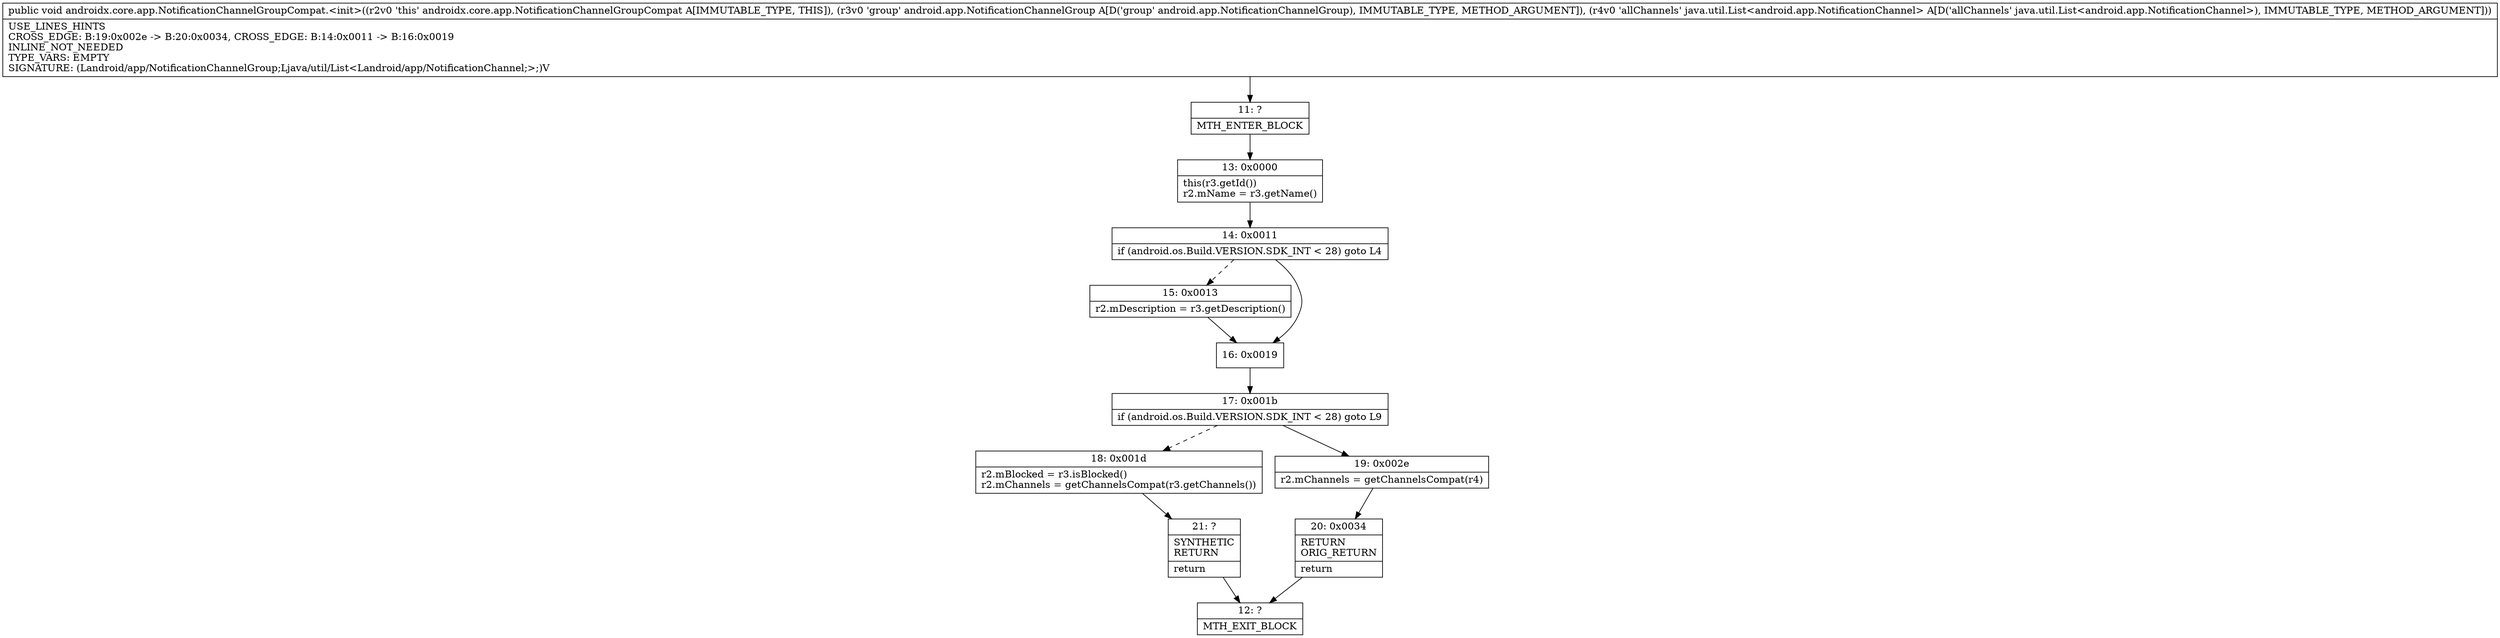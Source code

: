 digraph "CFG forandroidx.core.app.NotificationChannelGroupCompat.\<init\>(Landroid\/app\/NotificationChannelGroup;Ljava\/util\/List;)V" {
Node_11 [shape=record,label="{11\:\ ?|MTH_ENTER_BLOCK\l}"];
Node_13 [shape=record,label="{13\:\ 0x0000|this(r3.getId())\lr2.mName = r3.getName()\l}"];
Node_14 [shape=record,label="{14\:\ 0x0011|if (android.os.Build.VERSION.SDK_INT \< 28) goto L4\l}"];
Node_15 [shape=record,label="{15\:\ 0x0013|r2.mDescription = r3.getDescription()\l}"];
Node_16 [shape=record,label="{16\:\ 0x0019}"];
Node_17 [shape=record,label="{17\:\ 0x001b|if (android.os.Build.VERSION.SDK_INT \< 28) goto L9\l}"];
Node_18 [shape=record,label="{18\:\ 0x001d|r2.mBlocked = r3.isBlocked()\lr2.mChannels = getChannelsCompat(r3.getChannels())\l}"];
Node_21 [shape=record,label="{21\:\ ?|SYNTHETIC\lRETURN\l|return\l}"];
Node_12 [shape=record,label="{12\:\ ?|MTH_EXIT_BLOCK\l}"];
Node_19 [shape=record,label="{19\:\ 0x002e|r2.mChannels = getChannelsCompat(r4)\l}"];
Node_20 [shape=record,label="{20\:\ 0x0034|RETURN\lORIG_RETURN\l|return\l}"];
MethodNode[shape=record,label="{public void androidx.core.app.NotificationChannelGroupCompat.\<init\>((r2v0 'this' androidx.core.app.NotificationChannelGroupCompat A[IMMUTABLE_TYPE, THIS]), (r3v0 'group' android.app.NotificationChannelGroup A[D('group' android.app.NotificationChannelGroup), IMMUTABLE_TYPE, METHOD_ARGUMENT]), (r4v0 'allChannels' java.util.List\<android.app.NotificationChannel\> A[D('allChannels' java.util.List\<android.app.NotificationChannel\>), IMMUTABLE_TYPE, METHOD_ARGUMENT]))  | USE_LINES_HINTS\lCROSS_EDGE: B:19:0x002e \-\> B:20:0x0034, CROSS_EDGE: B:14:0x0011 \-\> B:16:0x0019\lINLINE_NOT_NEEDED\lTYPE_VARS: EMPTY\lSIGNATURE: (Landroid\/app\/NotificationChannelGroup;Ljava\/util\/List\<Landroid\/app\/NotificationChannel;\>;)V\l}"];
MethodNode -> Node_11;Node_11 -> Node_13;
Node_13 -> Node_14;
Node_14 -> Node_15[style=dashed];
Node_14 -> Node_16;
Node_15 -> Node_16;
Node_16 -> Node_17;
Node_17 -> Node_18[style=dashed];
Node_17 -> Node_19;
Node_18 -> Node_21;
Node_21 -> Node_12;
Node_19 -> Node_20;
Node_20 -> Node_12;
}


